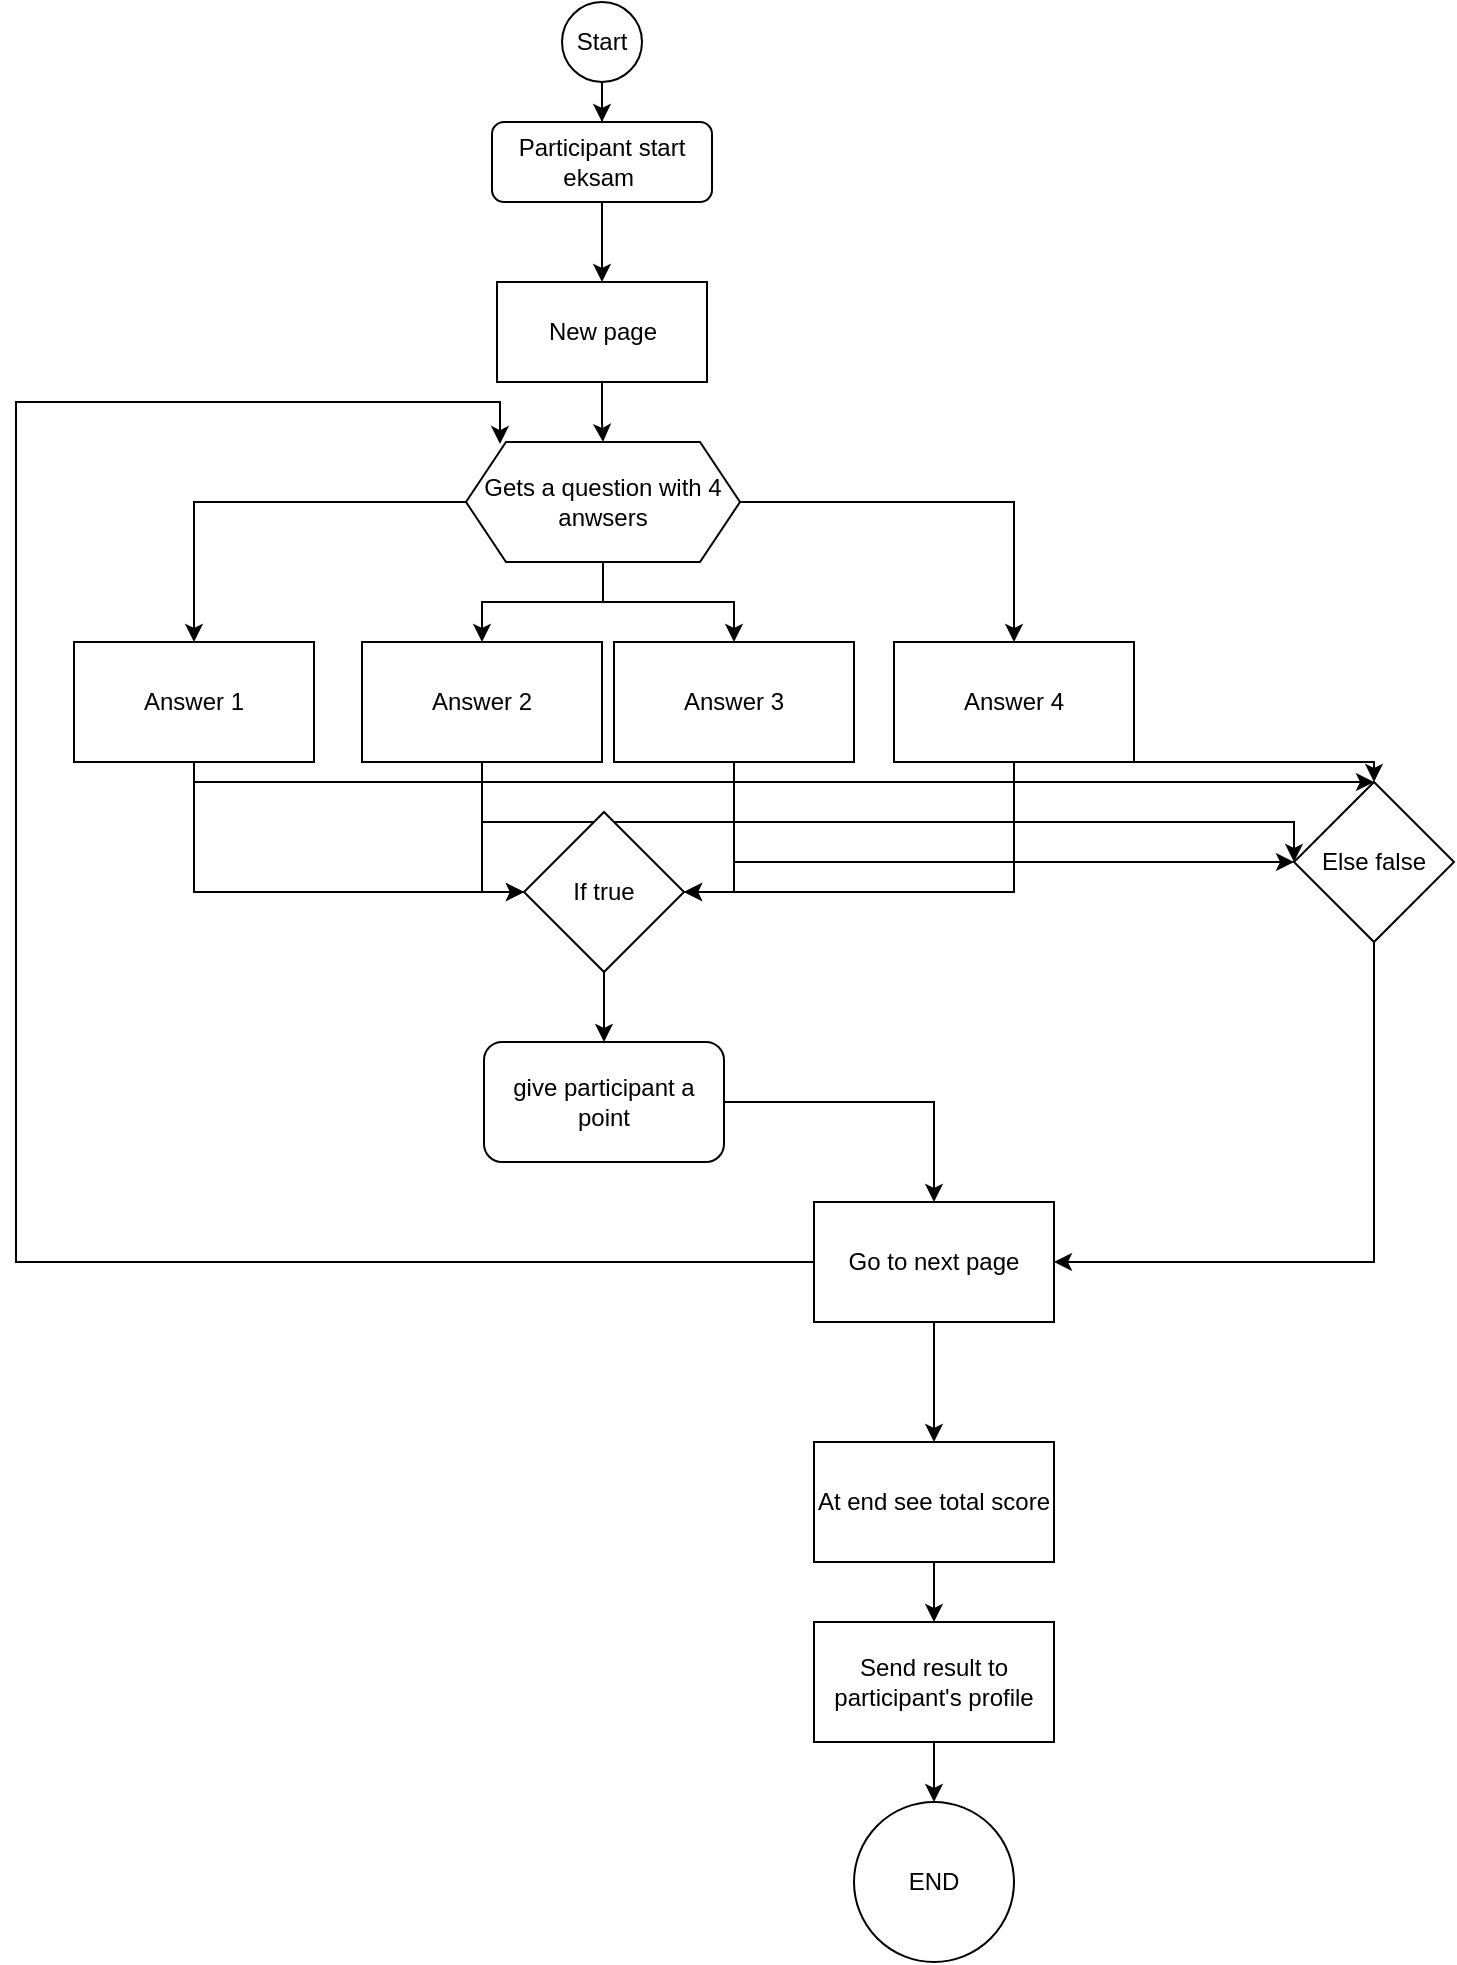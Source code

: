 <mxfile version="15.0.3" type="device"><diagram id="yN3QJkwEJg7d-ZX-bGJl" name="Page-1"><mxGraphModel dx="1381" dy="764" grid="1" gridSize="10" guides="1" tooltips="1" connect="1" arrows="1" fold="1" page="1" pageScale="1" pageWidth="827" pageHeight="1169" math="0" shadow="0"><root><mxCell id="0"/><mxCell id="1" parent="0"/><mxCell id="IOyT3RUp9Ux1Z4jzwlLN-8" style="edgeStyle=orthogonalEdgeStyle;rounded=0;orthogonalLoop=1;jettySize=auto;html=1;entryX=0.5;entryY=0;entryDx=0;entryDy=0;" edge="1" parent="1" source="IOyT3RUp9Ux1Z4jzwlLN-1" target="IOyT3RUp9Ux1Z4jzwlLN-4"><mxGeometry relative="1" as="geometry"/></mxCell><mxCell id="IOyT3RUp9Ux1Z4jzwlLN-9" style="edgeStyle=orthogonalEdgeStyle;rounded=0;orthogonalLoop=1;jettySize=auto;html=1;entryX=0.5;entryY=0;entryDx=0;entryDy=0;" edge="1" parent="1" source="IOyT3RUp9Ux1Z4jzwlLN-1" target="IOyT3RUp9Ux1Z4jzwlLN-5"><mxGeometry relative="1" as="geometry"/></mxCell><mxCell id="IOyT3RUp9Ux1Z4jzwlLN-10" style="edgeStyle=orthogonalEdgeStyle;rounded=0;orthogonalLoop=1;jettySize=auto;html=1;entryX=0.5;entryY=0;entryDx=0;entryDy=0;" edge="1" parent="1" source="IOyT3RUp9Ux1Z4jzwlLN-1" target="IOyT3RUp9Ux1Z4jzwlLN-6"><mxGeometry relative="1" as="geometry"/></mxCell><mxCell id="IOyT3RUp9Ux1Z4jzwlLN-11" style="edgeStyle=orthogonalEdgeStyle;rounded=0;orthogonalLoop=1;jettySize=auto;html=1;entryX=0.5;entryY=0;entryDx=0;entryDy=0;" edge="1" parent="1" source="IOyT3RUp9Ux1Z4jzwlLN-1" target="IOyT3RUp9Ux1Z4jzwlLN-7"><mxGeometry relative="1" as="geometry"/></mxCell><mxCell id="IOyT3RUp9Ux1Z4jzwlLN-1" value="&lt;span&gt;Gets a question with 4 anwsers&lt;/span&gt;" style="shape=hexagon;perimeter=hexagonPerimeter2;whiteSpace=wrap;html=1;fixedSize=1;" vertex="1" parent="1"><mxGeometry x="265" y="360" width="137" height="60" as="geometry"/></mxCell><mxCell id="IOyT3RUp9Ux1Z4jzwlLN-14" style="edgeStyle=orthogonalEdgeStyle;rounded=0;orthogonalLoop=1;jettySize=auto;html=1;entryX=0.5;entryY=0;entryDx=0;entryDy=0;" edge="1" parent="1" source="IOyT3RUp9Ux1Z4jzwlLN-2" target="IOyT3RUp9Ux1Z4jzwlLN-12"><mxGeometry relative="1" as="geometry"/></mxCell><mxCell id="IOyT3RUp9Ux1Z4jzwlLN-2" value="Start" style="ellipse;whiteSpace=wrap;html=1;aspect=fixed;" vertex="1" parent="1"><mxGeometry x="313" y="140" width="40" height="40" as="geometry"/></mxCell><mxCell id="IOyT3RUp9Ux1Z4jzwlLN-29" style="edgeStyle=orthogonalEdgeStyle;rounded=0;orthogonalLoop=1;jettySize=auto;html=1;entryX=0;entryY=0.5;entryDx=0;entryDy=0;" edge="1" parent="1" source="IOyT3RUp9Ux1Z4jzwlLN-4" target="IOyT3RUp9Ux1Z4jzwlLN-17"><mxGeometry relative="1" as="geometry"><Array as="points"><mxPoint x="129" y="585"/></Array></mxGeometry></mxCell><mxCell id="IOyT3RUp9Ux1Z4jzwlLN-36" style="edgeStyle=orthogonalEdgeStyle;rounded=0;orthogonalLoop=1;jettySize=auto;html=1;" edge="1" parent="1" source="IOyT3RUp9Ux1Z4jzwlLN-4" target="IOyT3RUp9Ux1Z4jzwlLN-32"><mxGeometry relative="1" as="geometry"><Array as="points"><mxPoint x="129" y="530"/></Array></mxGeometry></mxCell><mxCell id="IOyT3RUp9Ux1Z4jzwlLN-4" value="Answer 1" style="rounded=0;whiteSpace=wrap;html=1;" vertex="1" parent="1"><mxGeometry x="69" y="460" width="120" height="60" as="geometry"/></mxCell><mxCell id="IOyT3RUp9Ux1Z4jzwlLN-28" style="edgeStyle=orthogonalEdgeStyle;rounded=0;orthogonalLoop=1;jettySize=auto;html=1;entryX=0;entryY=0.5;entryDx=0;entryDy=0;" edge="1" parent="1" source="IOyT3RUp9Ux1Z4jzwlLN-5" target="IOyT3RUp9Ux1Z4jzwlLN-17"><mxGeometry relative="1" as="geometry"/></mxCell><mxCell id="IOyT3RUp9Ux1Z4jzwlLN-35" style="edgeStyle=orthogonalEdgeStyle;rounded=0;orthogonalLoop=1;jettySize=auto;html=1;entryX=0;entryY=0.5;entryDx=0;entryDy=0;" edge="1" parent="1" source="IOyT3RUp9Ux1Z4jzwlLN-5" target="IOyT3RUp9Ux1Z4jzwlLN-32"><mxGeometry relative="1" as="geometry"><Array as="points"><mxPoint x="273" y="550"/><mxPoint x="679" y="550"/></Array></mxGeometry></mxCell><mxCell id="IOyT3RUp9Ux1Z4jzwlLN-5" value="&lt;span&gt;Answer 2&lt;/span&gt;" style="rounded=0;whiteSpace=wrap;html=1;" vertex="1" parent="1"><mxGeometry x="213" y="460" width="120" height="60" as="geometry"/></mxCell><mxCell id="IOyT3RUp9Ux1Z4jzwlLN-25" style="edgeStyle=orthogonalEdgeStyle;rounded=0;orthogonalLoop=1;jettySize=auto;html=1;entryX=1;entryY=0.5;entryDx=0;entryDy=0;" edge="1" parent="1" source="IOyT3RUp9Ux1Z4jzwlLN-6" target="IOyT3RUp9Ux1Z4jzwlLN-17"><mxGeometry relative="1" as="geometry"/></mxCell><mxCell id="IOyT3RUp9Ux1Z4jzwlLN-33" style="edgeStyle=orthogonalEdgeStyle;rounded=0;orthogonalLoop=1;jettySize=auto;html=1;" edge="1" parent="1" source="IOyT3RUp9Ux1Z4jzwlLN-6" target="IOyT3RUp9Ux1Z4jzwlLN-32"><mxGeometry relative="1" as="geometry"><Array as="points"><mxPoint x="399" y="570"/></Array></mxGeometry></mxCell><mxCell id="IOyT3RUp9Ux1Z4jzwlLN-6" value="&lt;span&gt;Answer 3&lt;/span&gt;" style="rounded=0;whiteSpace=wrap;html=1;" vertex="1" parent="1"><mxGeometry x="339" y="460" width="120" height="60" as="geometry"/></mxCell><mxCell id="IOyT3RUp9Ux1Z4jzwlLN-26" style="edgeStyle=orthogonalEdgeStyle;rounded=0;orthogonalLoop=1;jettySize=auto;html=1;entryX=1;entryY=0.5;entryDx=0;entryDy=0;" edge="1" parent="1" source="IOyT3RUp9Ux1Z4jzwlLN-7" target="IOyT3RUp9Ux1Z4jzwlLN-17"><mxGeometry relative="1" as="geometry"><Array as="points"><mxPoint x="539" y="585"/></Array></mxGeometry></mxCell><mxCell id="IOyT3RUp9Ux1Z4jzwlLN-34" style="edgeStyle=orthogonalEdgeStyle;rounded=0;orthogonalLoop=1;jettySize=auto;html=1;" edge="1" parent="1" source="IOyT3RUp9Ux1Z4jzwlLN-7" target="IOyT3RUp9Ux1Z4jzwlLN-32"><mxGeometry relative="1" as="geometry"><Array as="points"><mxPoint x="719" y="520"/></Array></mxGeometry></mxCell><mxCell id="IOyT3RUp9Ux1Z4jzwlLN-7" value="&lt;span&gt;Answer 4&lt;/span&gt;" style="rounded=0;whiteSpace=wrap;html=1;" vertex="1" parent="1"><mxGeometry x="479" y="460" width="120" height="60" as="geometry"/></mxCell><mxCell id="IOyT3RUp9Ux1Z4jzwlLN-15" style="edgeStyle=orthogonalEdgeStyle;rounded=0;orthogonalLoop=1;jettySize=auto;html=1;entryX=0.5;entryY=0;entryDx=0;entryDy=0;" edge="1" parent="1" source="IOyT3RUp9Ux1Z4jzwlLN-12" target="IOyT3RUp9Ux1Z4jzwlLN-13"><mxGeometry relative="1" as="geometry"/></mxCell><mxCell id="IOyT3RUp9Ux1Z4jzwlLN-12" value="Participant start eksam&amp;nbsp;" style="rounded=1;whiteSpace=wrap;html=1;" vertex="1" parent="1"><mxGeometry x="278" y="200" width="110" height="40" as="geometry"/></mxCell><mxCell id="IOyT3RUp9Ux1Z4jzwlLN-16" style="edgeStyle=orthogonalEdgeStyle;rounded=0;orthogonalLoop=1;jettySize=auto;html=1;entryX=0.5;entryY=0;entryDx=0;entryDy=0;" edge="1" parent="1" source="IOyT3RUp9Ux1Z4jzwlLN-13" target="IOyT3RUp9Ux1Z4jzwlLN-1"><mxGeometry relative="1" as="geometry"/></mxCell><mxCell id="IOyT3RUp9Ux1Z4jzwlLN-13" value="New page" style="rounded=0;whiteSpace=wrap;html=1;" vertex="1" parent="1"><mxGeometry x="280.5" y="280" width="105" height="50" as="geometry"/></mxCell><mxCell id="IOyT3RUp9Ux1Z4jzwlLN-31" style="edgeStyle=orthogonalEdgeStyle;rounded=0;orthogonalLoop=1;jettySize=auto;html=1;entryX=0.5;entryY=0;entryDx=0;entryDy=0;" edge="1" parent="1" source="IOyT3RUp9Ux1Z4jzwlLN-17" target="IOyT3RUp9Ux1Z4jzwlLN-30"><mxGeometry relative="1" as="geometry"/></mxCell><mxCell id="IOyT3RUp9Ux1Z4jzwlLN-17" value="If true" style="rhombus;whiteSpace=wrap;html=1;" vertex="1" parent="1"><mxGeometry x="294" y="545" width="80" height="80" as="geometry"/></mxCell><mxCell id="IOyT3RUp9Ux1Z4jzwlLN-38" style="edgeStyle=orthogonalEdgeStyle;rounded=0;orthogonalLoop=1;jettySize=auto;html=1;" edge="1" parent="1" source="IOyT3RUp9Ux1Z4jzwlLN-30" target="IOyT3RUp9Ux1Z4jzwlLN-37"><mxGeometry relative="1" as="geometry"/></mxCell><mxCell id="IOyT3RUp9Ux1Z4jzwlLN-30" value="give participant a point" style="rounded=1;whiteSpace=wrap;html=1;" vertex="1" parent="1"><mxGeometry x="274" y="660" width="120" height="60" as="geometry"/></mxCell><mxCell id="IOyT3RUp9Ux1Z4jzwlLN-40" style="edgeStyle=orthogonalEdgeStyle;rounded=0;orthogonalLoop=1;jettySize=auto;html=1;entryX=1;entryY=0.5;entryDx=0;entryDy=0;" edge="1" parent="1" source="IOyT3RUp9Ux1Z4jzwlLN-32" target="IOyT3RUp9Ux1Z4jzwlLN-37"><mxGeometry relative="1" as="geometry"><mxPoint x="719" y="585" as="targetPoint"/><Array as="points"><mxPoint x="719" y="770"/></Array></mxGeometry></mxCell><mxCell id="IOyT3RUp9Ux1Z4jzwlLN-32" value="Else false" style="rhombus;whiteSpace=wrap;html=1;" vertex="1" parent="1"><mxGeometry x="679" y="530" width="80" height="80" as="geometry"/></mxCell><mxCell id="IOyT3RUp9Ux1Z4jzwlLN-48" style="edgeStyle=orthogonalEdgeStyle;rounded=0;orthogonalLoop=1;jettySize=auto;html=1;" edge="1" parent="1" source="IOyT3RUp9Ux1Z4jzwlLN-37" target="IOyT3RUp9Ux1Z4jzwlLN-41"><mxGeometry relative="1" as="geometry"/></mxCell><mxCell id="IOyT3RUp9Ux1Z4jzwlLN-49" style="edgeStyle=orthogonalEdgeStyle;rounded=0;orthogonalLoop=1;jettySize=auto;html=1;entryX=0.124;entryY=0.017;entryDx=0;entryDy=0;entryPerimeter=0;" edge="1" parent="1" source="IOyT3RUp9Ux1Z4jzwlLN-37" target="IOyT3RUp9Ux1Z4jzwlLN-1"><mxGeometry relative="1" as="geometry"><Array as="points"><mxPoint x="40" y="770"/><mxPoint x="40" y="340"/><mxPoint x="282" y="340"/></Array></mxGeometry></mxCell><mxCell id="IOyT3RUp9Ux1Z4jzwlLN-37" value="Go to next page" style="rounded=0;whiteSpace=wrap;html=1;" vertex="1" parent="1"><mxGeometry x="439" y="740" width="120" height="60" as="geometry"/></mxCell><mxCell id="IOyT3RUp9Ux1Z4jzwlLN-53" style="edgeStyle=orthogonalEdgeStyle;rounded=0;orthogonalLoop=1;jettySize=auto;html=1;" edge="1" parent="1" source="IOyT3RUp9Ux1Z4jzwlLN-41" target="IOyT3RUp9Ux1Z4jzwlLN-51"><mxGeometry relative="1" as="geometry"/></mxCell><mxCell id="IOyT3RUp9Ux1Z4jzwlLN-41" value="At end see total score" style="rounded=0;whiteSpace=wrap;html=1;" vertex="1" parent="1"><mxGeometry x="439" y="860" width="120" height="60" as="geometry"/></mxCell><mxCell id="IOyT3RUp9Ux1Z4jzwlLN-50" value="END" style="ellipse;whiteSpace=wrap;html=1;aspect=fixed;" vertex="1" parent="1"><mxGeometry x="459" y="1040" width="80" height="80" as="geometry"/></mxCell><mxCell id="IOyT3RUp9Ux1Z4jzwlLN-52" style="edgeStyle=orthogonalEdgeStyle;rounded=0;orthogonalLoop=1;jettySize=auto;html=1;entryX=0.5;entryY=0;entryDx=0;entryDy=0;" edge="1" parent="1" source="IOyT3RUp9Ux1Z4jzwlLN-51" target="IOyT3RUp9Ux1Z4jzwlLN-50"><mxGeometry relative="1" as="geometry"/></mxCell><mxCell id="IOyT3RUp9Ux1Z4jzwlLN-51" value="Send result to participant's profile" style="rounded=0;whiteSpace=wrap;html=1;" vertex="1" parent="1"><mxGeometry x="439" y="950" width="120" height="60" as="geometry"/></mxCell></root></mxGraphModel></diagram></mxfile>
